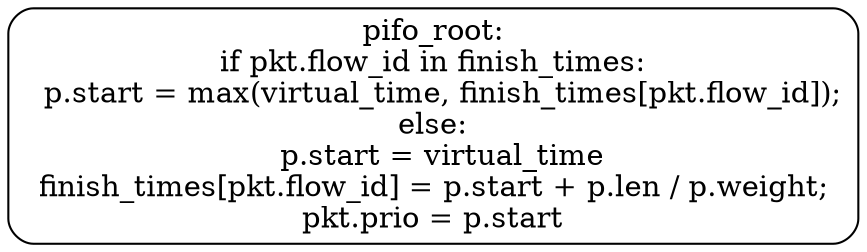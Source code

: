 digraph sched_graph {
node [shape = box style="rounded,filled"];
root [label =
"pifo_root:
if pkt.flow_id in finish_times:
  p.start = max(virtual_time, finish_times[pkt.flow_id]);
else:
  p.start = virtual_time
finish_times[pkt.flow_id] = p.start + p.len / p.weight;
pkt.prio = p.start
"
fillcolor=white];
}
